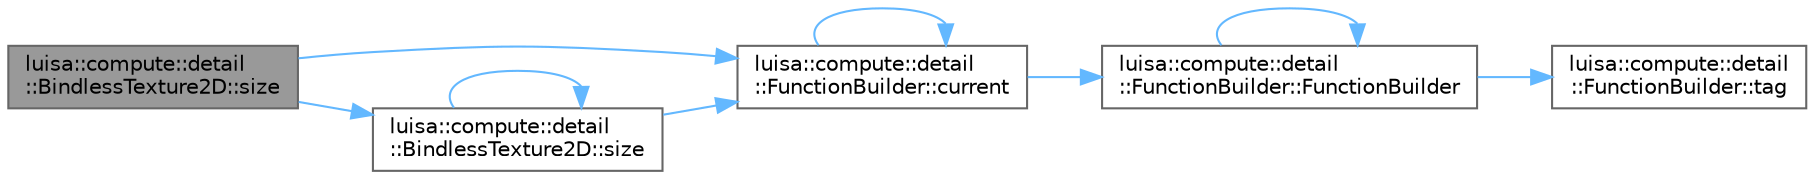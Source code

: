 digraph "luisa::compute::detail::BindlessTexture2D::size"
{
 // LATEX_PDF_SIZE
  bgcolor="transparent";
  edge [fontname=Helvetica,fontsize=10,labelfontname=Helvetica,labelfontsize=10];
  node [fontname=Helvetica,fontsize=10,shape=box,height=0.2,width=0.4];
  rankdir="LR";
  Node1 [id="Node000001",label="luisa::compute::detail\l::BindlessTexture2D::size",height=0.2,width=0.4,color="gray40", fillcolor="grey60", style="filled", fontcolor="black",tooltip="Size at level"];
  Node1 -> Node2 [id="edge9_Node000001_Node000002",color="steelblue1",style="solid",tooltip=" "];
  Node2 [id="Node000002",label="luisa::compute::detail\l::FunctionBuilder::current",height=0.2,width=0.4,color="grey40", fillcolor="white", style="filled",URL="$classluisa_1_1compute_1_1detail_1_1_function_builder.html#a4590ef89abb9497192eb36510caf0384",tooltip="Return current function builder on function stack."];
  Node2 -> Node2 [id="edge10_Node000002_Node000002",color="steelblue1",style="solid",tooltip=" "];
  Node2 -> Node3 [id="edge11_Node000002_Node000003",color="steelblue1",style="solid",tooltip=" "];
  Node3 [id="Node000003",label="luisa::compute::detail\l::FunctionBuilder::FunctionBuilder",height=0.2,width=0.4,color="grey40", fillcolor="white", style="filled",URL="$classluisa_1_1compute_1_1detail_1_1_function_builder.html#ad83f8a838bb7772fda8cf81d349e299f",tooltip="Construct a new Function Builder object"];
  Node3 -> Node3 [id="edge12_Node000003_Node000003",color="steelblue1",style="solid",tooltip=" "];
  Node3 -> Node4 [id="edge13_Node000003_Node000004",color="steelblue1",style="solid",tooltip=" "];
  Node4 [id="Node000004",label="luisa::compute::detail\l::FunctionBuilder::tag",height=0.2,width=0.4,color="grey40", fillcolor="white", style="filled",URL="$classluisa_1_1compute_1_1detail_1_1_function_builder.html#ada82e67c00b4091b4b8827303d97c87b",tooltip="Return tag(KERNEL, CALLABLE)."];
  Node1 -> Node5 [id="edge14_Node000001_Node000005",color="steelblue1",style="solid",tooltip=" "];
  Node5 [id="Node000005",label="luisa::compute::detail\l::BindlessTexture2D::size",height=0.2,width=0.4,color="grey40", fillcolor="white", style="filled",URL="$classluisa_1_1compute_1_1detail_1_1_bindless_texture2_d.html#a0af24eab3580333e6de5aaf413be0713",tooltip="Size"];
  Node5 -> Node2 [id="edge15_Node000005_Node000002",color="steelblue1",style="solid",tooltip=" "];
  Node5 -> Node5 [id="edge16_Node000005_Node000005",color="steelblue1",style="solid",tooltip=" "];
}
